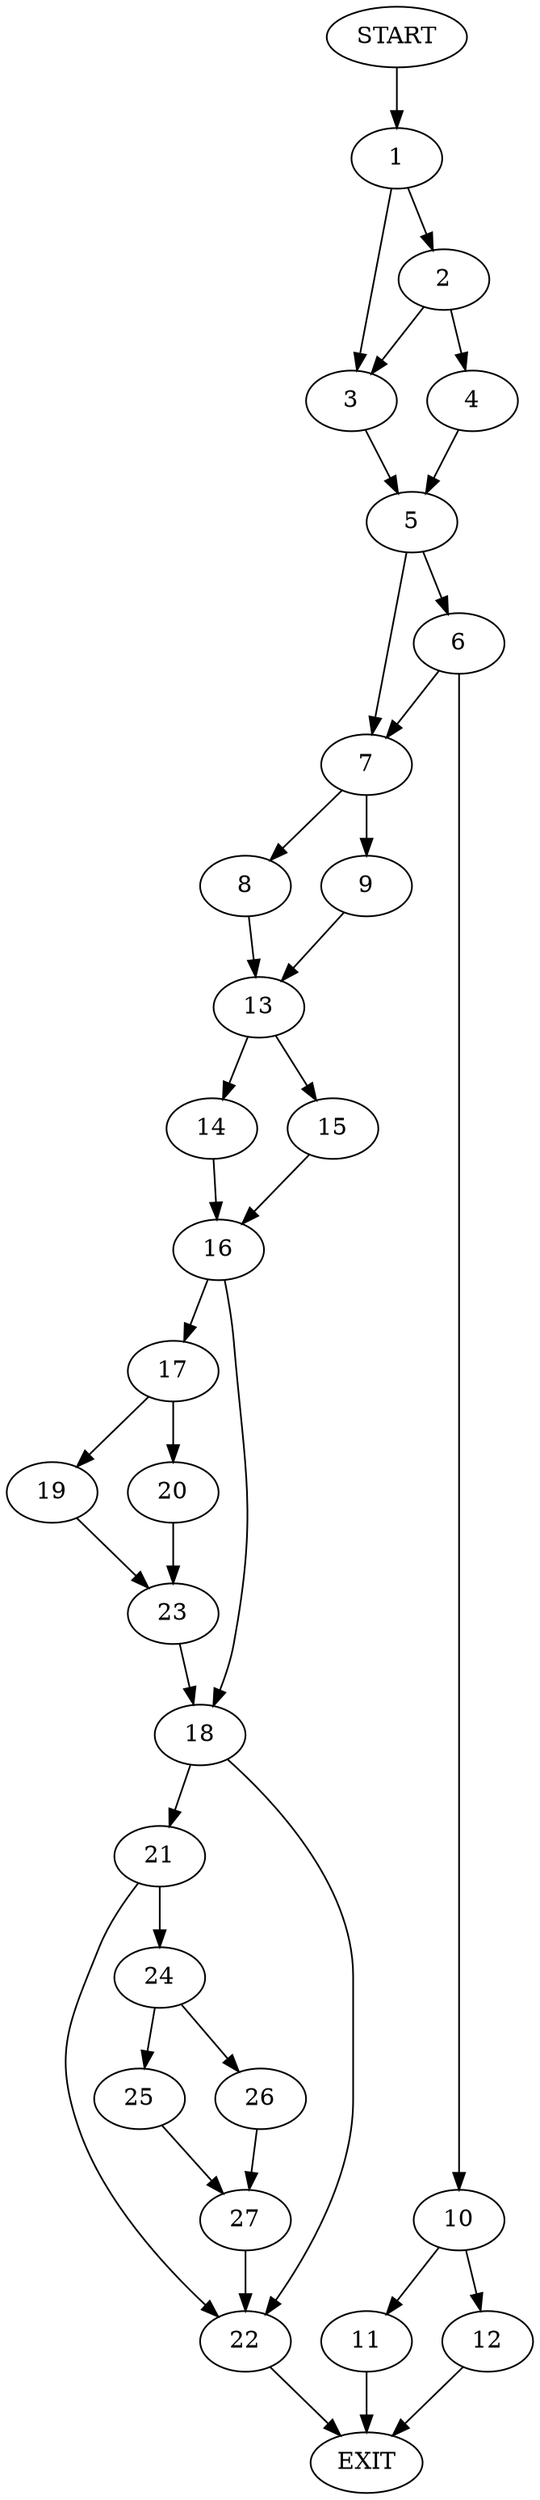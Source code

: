 digraph {
0 [label="START"]
28 [label="EXIT"]
0 -> 1
1 -> 2
1 -> 3
2 -> 4
2 -> 3
3 -> 5
4 -> 5
5 -> 6
5 -> 7
7 -> 8
7 -> 9
6 -> 10
6 -> 7
10 -> 11
10 -> 12
11 -> 28
12 -> 28
9 -> 13
8 -> 13
13 -> 14
13 -> 15
15 -> 16
14 -> 16
16 -> 17
16 -> 18
17 -> 19
17 -> 20
18 -> 21
18 -> 22
19 -> 23
20 -> 23
23 -> 18
21 -> 24
21 -> 22
22 -> 28
24 -> 25
24 -> 26
25 -> 27
26 -> 27
27 -> 22
}
